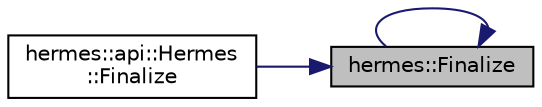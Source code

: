 digraph "hermes::Finalize"
{
 // LATEX_PDF_SIZE
  edge [fontname="Helvetica",fontsize="10",labelfontname="Helvetica",labelfontsize="10"];
  node [fontname="Helvetica",fontsize="10",shape=record];
  rankdir="RL";
  Node1 [label="hermes::Finalize",height=0.2,width=0.4,color="black", fillcolor="grey75", style="filled", fontcolor="black",tooltip=" "];
  Node1 -> Node1 [dir="back",color="midnightblue",fontsize="10",style="solid",fontname="Helvetica"];
  Node1 -> Node2 [dir="back",color="midnightblue",fontsize="10",style="solid",fontname="Helvetica"];
  Node2 [label="hermes::api::Hermes\l::Finalize",height=0.2,width=0.4,color="black", fillcolor="white", style="filled",URL="$classhermes_1_1api_1_1_hermes.html#a37a6512a0d20bf8ed0e5c2ef4238d807",tooltip=" "];
}
